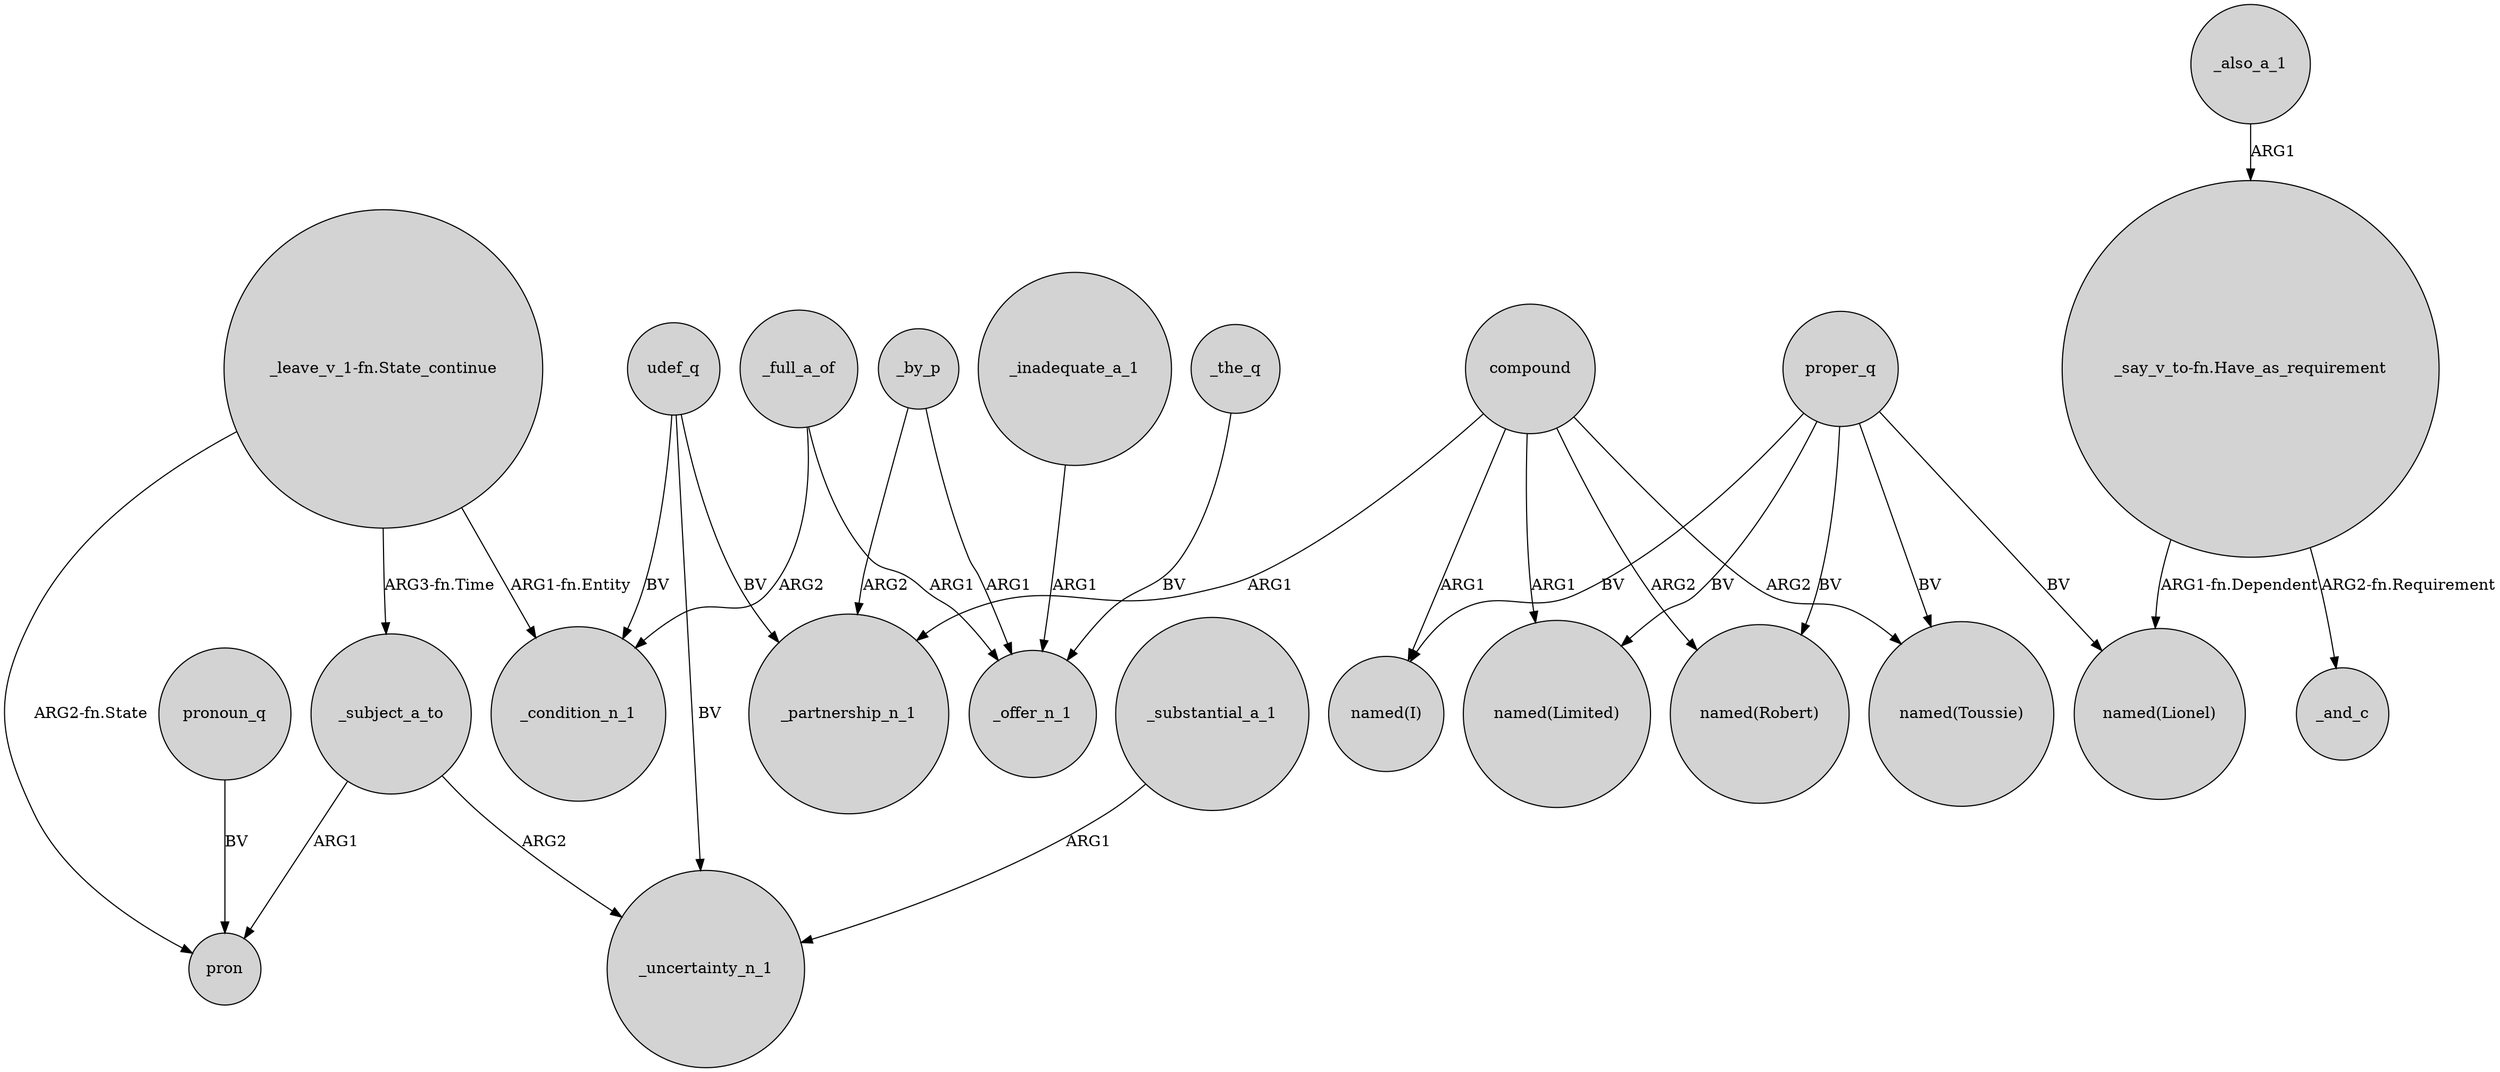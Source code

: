 digraph {
	node [shape=circle style=filled]
	_subject_a_to -> pron [label=ARG1]
	_full_a_of -> _offer_n_1 [label=ARG1]
	_substantial_a_1 -> _uncertainty_n_1 [label=ARG1]
	udef_q -> _uncertainty_n_1 [label=BV]
	udef_q -> _partnership_n_1 [label=BV]
	_by_p -> _offer_n_1 [label=ARG1]
	_subject_a_to -> _uncertainty_n_1 [label=ARG2]
	proper_q -> "named(Lionel)" [label=BV]
	compound -> "named(I)" [label=ARG1]
	_full_a_of -> _condition_n_1 [label=ARG2]
	pronoun_q -> pron [label=BV]
	compound -> _partnership_n_1 [label=ARG1]
	"_say_v_to-fn.Have_as_requirement" -> "named(Lionel)" [label="ARG1-fn.Dependent"]
	_by_p -> _partnership_n_1 [label=ARG2]
	compound -> "named(Robert)" [label=ARG2]
	compound -> "named(Toussie)" [label=ARG2]
	proper_q -> "named(Toussie)" [label=BV]
	compound -> "named(Limited)" [label=ARG1]
	_inadequate_a_1 -> _offer_n_1 [label=ARG1]
	"_say_v_to-fn.Have_as_requirement" -> _and_c [label="ARG2-fn.Requirement"]
	"_leave_v_1-fn.State_continue" -> _subject_a_to [label="ARG3-fn.Time"]
	_the_q -> _offer_n_1 [label=BV]
	udef_q -> _condition_n_1 [label=BV]
	proper_q -> "named(Limited)" [label=BV]
	proper_q -> "named(Robert)" [label=BV]
	proper_q -> "named(I)" [label=BV]
	_also_a_1 -> "_say_v_to-fn.Have_as_requirement" [label=ARG1]
	"_leave_v_1-fn.State_continue" -> pron [label="ARG2-fn.State"]
	"_leave_v_1-fn.State_continue" -> _condition_n_1 [label="ARG1-fn.Entity"]
}
